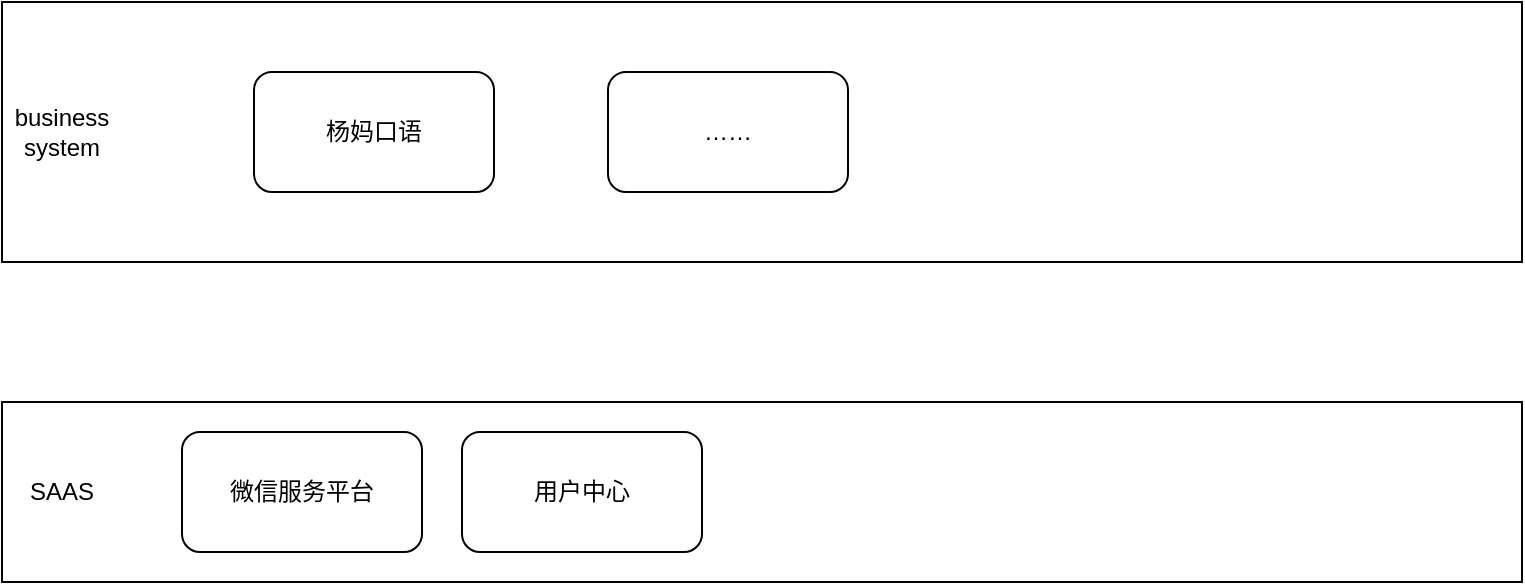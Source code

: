 <mxfile version="12.1.0" type="github" pages="1"><diagram id="2Rhof667IYp_-cTE2E40" name="第 1 页"><mxGraphModel dx="1408" dy="758" grid="1" gridSize="10" guides="1" tooltips="1" connect="1" arrows="1" fold="1" page="1" pageScale="1" pageWidth="827" pageHeight="1169" math="0" shadow="0"><root><mxCell id="0"/><mxCell id="1" parent="0"/><mxCell id="yxoXYtEKLlTnL48dUkqH-1" value="" style="rounded=0;whiteSpace=wrap;html=1;" parent="1" vertex="1"><mxGeometry x="40" y="40" width="760" height="130" as="geometry"/></mxCell><mxCell id="yxoXYtEKLlTnL48dUkqH-2" value="business&lt;br&gt;system&lt;br&gt;" style="text;html=1;strokeColor=none;fillColor=none;align=center;verticalAlign=middle;whiteSpace=wrap;rounded=0;" parent="1" vertex="1"><mxGeometry x="40" y="55" width="60" height="100" as="geometry"/></mxCell><mxCell id="qR6lmgo9_ir4RiodiE9e-2" value="杨妈口语" style="rounded=1;whiteSpace=wrap;html=1;" vertex="1" parent="1"><mxGeometry x="166" y="75" width="120" height="60" as="geometry"/></mxCell><mxCell id="qR6lmgo9_ir4RiodiE9e-3" value="……" style="rounded=1;whiteSpace=wrap;html=1;" vertex="1" parent="1"><mxGeometry x="343" y="75" width="120" height="60" as="geometry"/></mxCell><mxCell id="qR6lmgo9_ir4RiodiE9e-4" value="" style="rounded=0;whiteSpace=wrap;html=1;" vertex="1" parent="1"><mxGeometry x="40" y="240" width="760" height="90" as="geometry"/></mxCell><mxCell id="qR6lmgo9_ir4RiodiE9e-5" value="SAAS" style="text;html=1;strokeColor=none;fillColor=none;align=center;verticalAlign=middle;whiteSpace=wrap;rounded=0;" vertex="1" parent="1"><mxGeometry x="50" y="275" width="40" height="20" as="geometry"/></mxCell><mxCell id="qR6lmgo9_ir4RiodiE9e-6" value="微信服务平台" style="rounded=1;whiteSpace=wrap;html=1;" vertex="1" parent="1"><mxGeometry x="130" y="255" width="120" height="60" as="geometry"/></mxCell><mxCell id="qR6lmgo9_ir4RiodiE9e-7" value="用户中心" style="rounded=1;whiteSpace=wrap;html=1;" vertex="1" parent="1"><mxGeometry x="270" y="255" width="120" height="60" as="geometry"/></mxCell></root></mxGraphModel></diagram></mxfile>